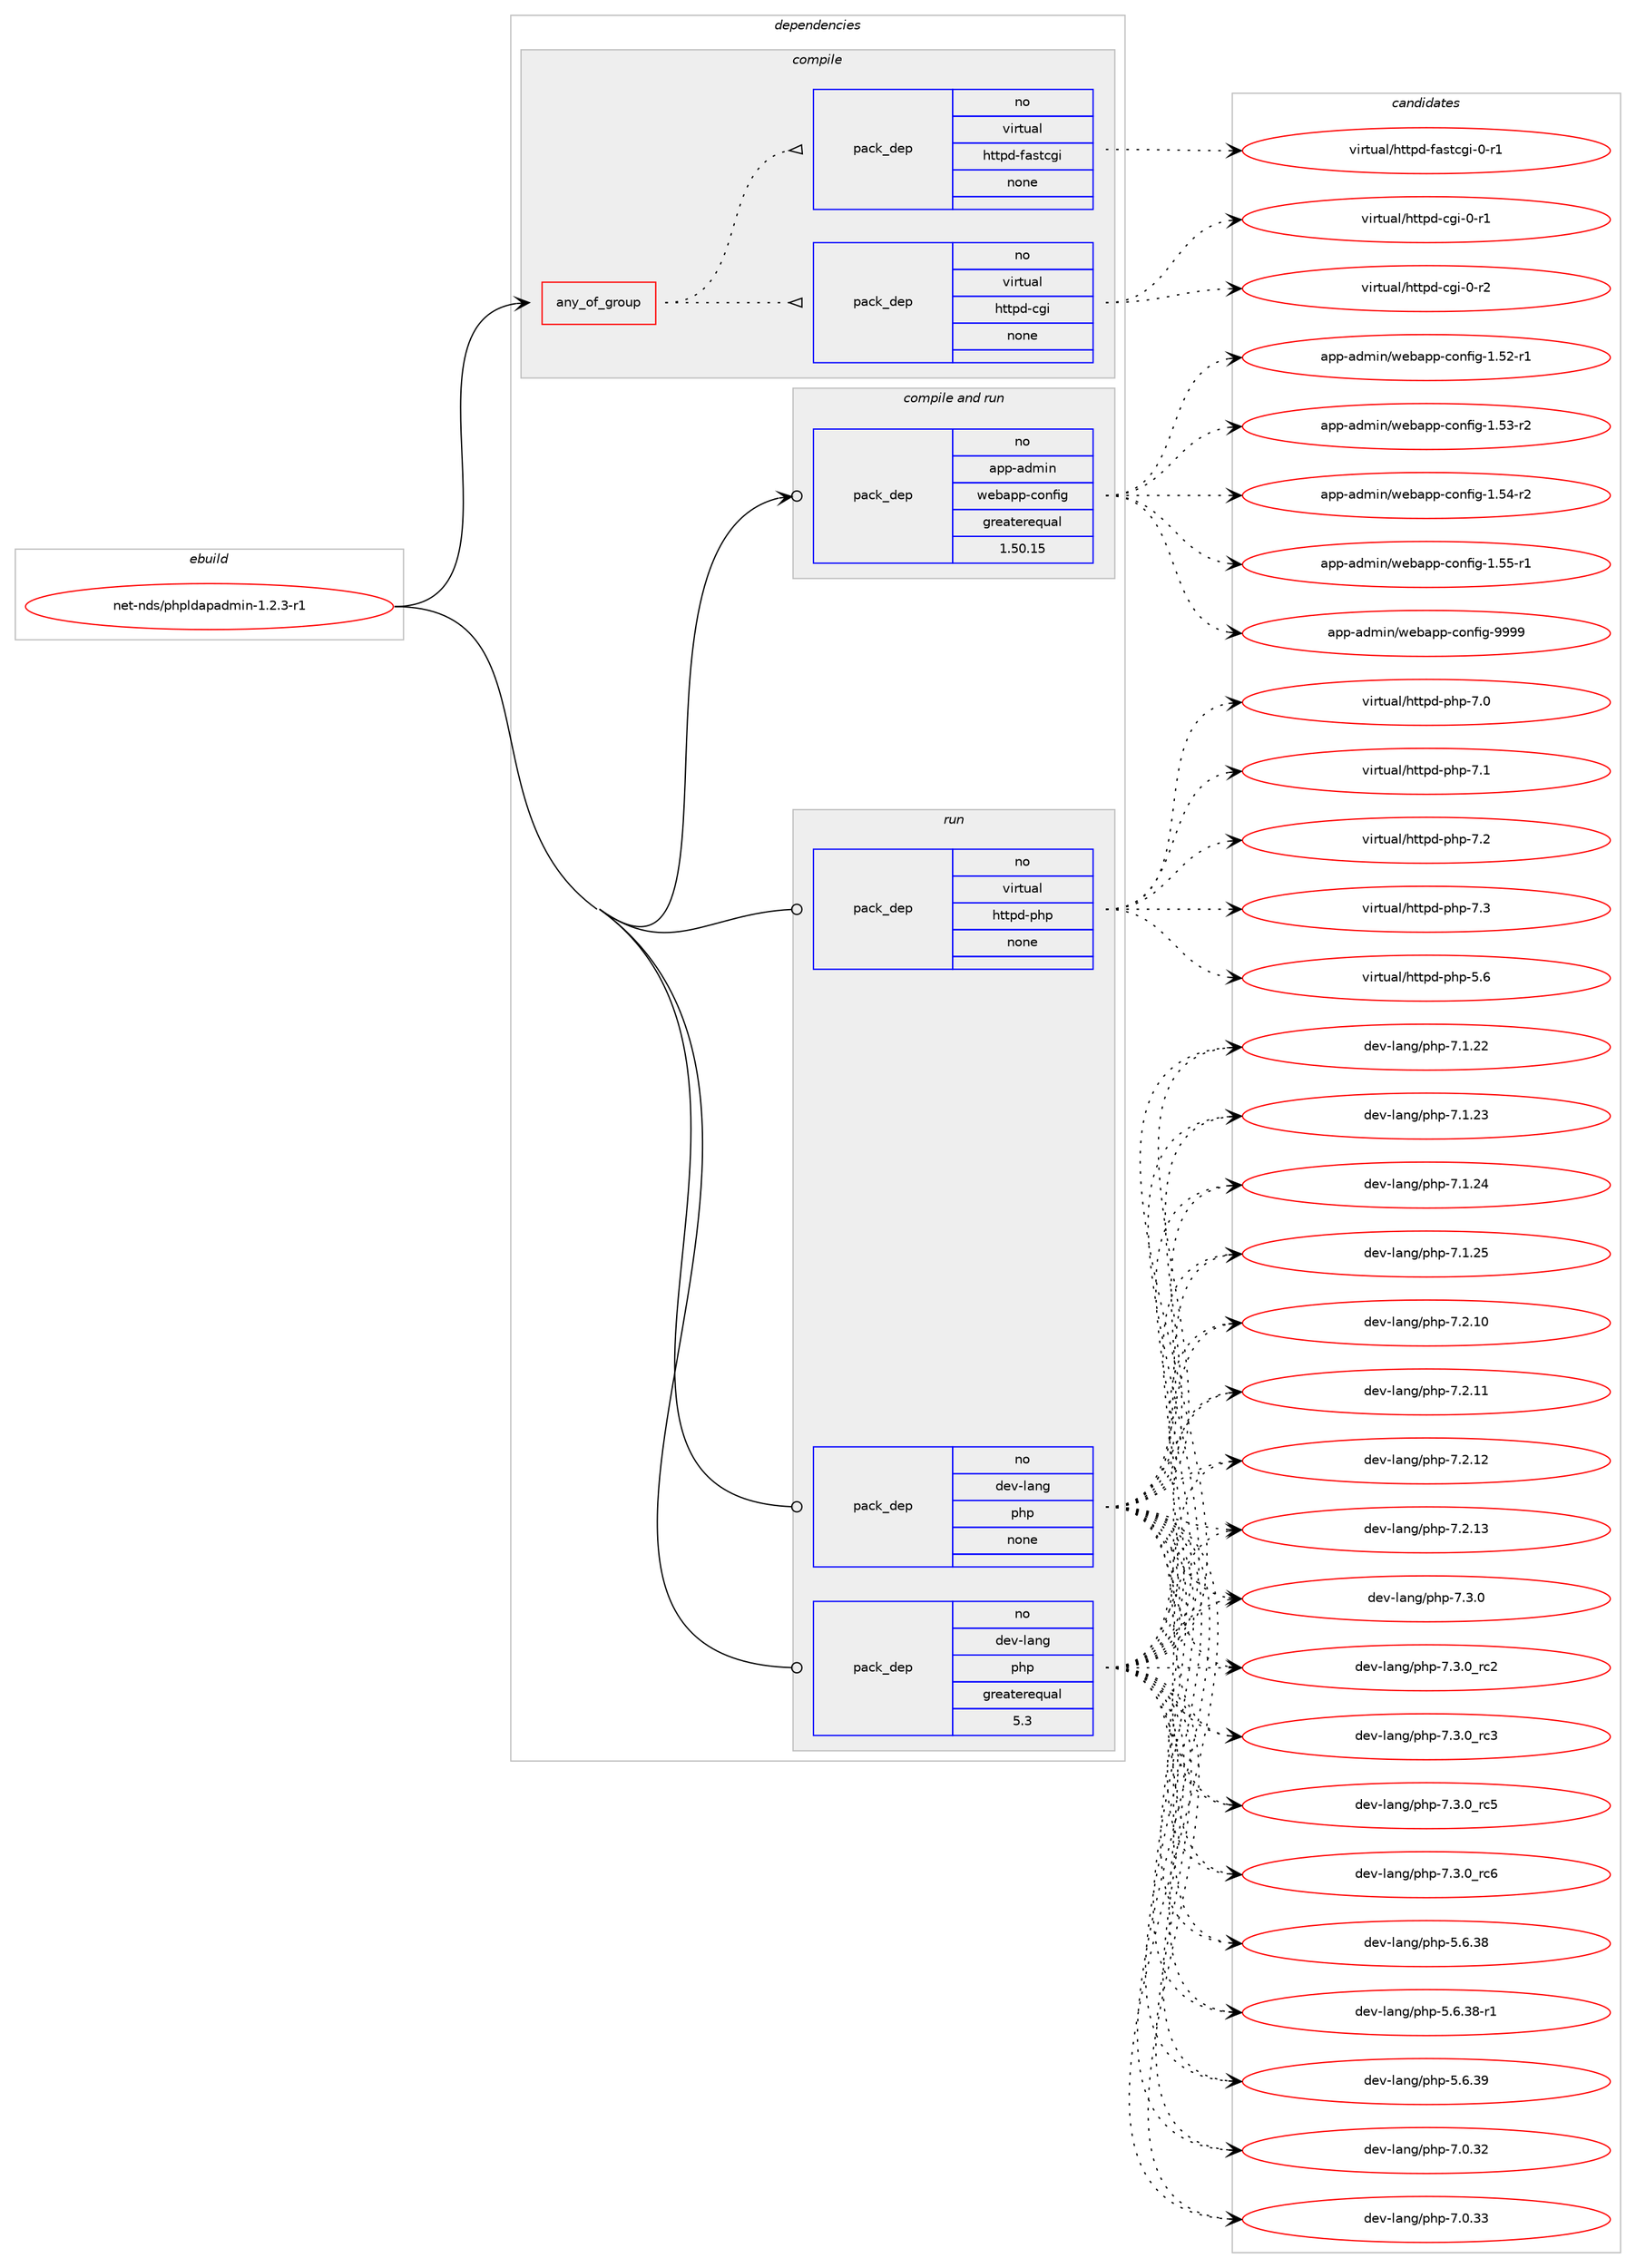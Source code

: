 digraph prolog {

# *************
# Graph options
# *************

newrank=true;
concentrate=true;
compound=true;
graph [rankdir=LR,fontname=Helvetica,fontsize=10,ranksep=1.5];#, ranksep=2.5, nodesep=0.2];
edge  [arrowhead=vee];
node  [fontname=Helvetica,fontsize=10];

# **********
# The ebuild
# **********

subgraph cluster_leftcol {
color=gray;
rank=same;
label=<<i>ebuild</i>>;
id [label="net-nds/phpldapadmin-1.2.3-r1", color=red, width=4, href="../net-nds/phpldapadmin-1.2.3-r1.svg"];
}

# ****************
# The dependencies
# ****************

subgraph cluster_midcol {
color=gray;
label=<<i>dependencies</i>>;
subgraph cluster_compile {
fillcolor="#eeeeee";
style=filled;
label=<<i>compile</i>>;
subgraph any130 {
dependency5281 [label=<<TABLE BORDER="0" CELLBORDER="1" CELLSPACING="0" CELLPADDING="4"><TR><TD CELLPADDING="10">any_of_group</TD></TR></TABLE>>, shape=none, color=red];subgraph pack4130 {
dependency5282 [label=<<TABLE BORDER="0" CELLBORDER="1" CELLSPACING="0" CELLPADDING="4" WIDTH="220"><TR><TD ROWSPAN="6" CELLPADDING="30">pack_dep</TD></TR><TR><TD WIDTH="110">no</TD></TR><TR><TD>virtual</TD></TR><TR><TD>httpd-cgi</TD></TR><TR><TD>none</TD></TR><TR><TD></TD></TR></TABLE>>, shape=none, color=blue];
}
dependency5281:e -> dependency5282:w [weight=20,style="dotted",arrowhead="oinv"];
subgraph pack4131 {
dependency5283 [label=<<TABLE BORDER="0" CELLBORDER="1" CELLSPACING="0" CELLPADDING="4" WIDTH="220"><TR><TD ROWSPAN="6" CELLPADDING="30">pack_dep</TD></TR><TR><TD WIDTH="110">no</TD></TR><TR><TD>virtual</TD></TR><TR><TD>httpd-fastcgi</TD></TR><TR><TD>none</TD></TR><TR><TD></TD></TR></TABLE>>, shape=none, color=blue];
}
dependency5281:e -> dependency5283:w [weight=20,style="dotted",arrowhead="oinv"];
}
id:e -> dependency5281:w [weight=20,style="solid",arrowhead="vee"];
}
subgraph cluster_compileandrun {
fillcolor="#eeeeee";
style=filled;
label=<<i>compile and run</i>>;
subgraph pack4132 {
dependency5284 [label=<<TABLE BORDER="0" CELLBORDER="1" CELLSPACING="0" CELLPADDING="4" WIDTH="220"><TR><TD ROWSPAN="6" CELLPADDING="30">pack_dep</TD></TR><TR><TD WIDTH="110">no</TD></TR><TR><TD>app-admin</TD></TR><TR><TD>webapp-config</TD></TR><TR><TD>greaterequal</TD></TR><TR><TD>1.50.15</TD></TR></TABLE>>, shape=none, color=blue];
}
id:e -> dependency5284:w [weight=20,style="solid",arrowhead="odotvee"];
}
subgraph cluster_run {
fillcolor="#eeeeee";
style=filled;
label=<<i>run</i>>;
subgraph pack4133 {
dependency5285 [label=<<TABLE BORDER="0" CELLBORDER="1" CELLSPACING="0" CELLPADDING="4" WIDTH="220"><TR><TD ROWSPAN="6" CELLPADDING="30">pack_dep</TD></TR><TR><TD WIDTH="110">no</TD></TR><TR><TD>dev-lang</TD></TR><TR><TD>php</TD></TR><TR><TD>greaterequal</TD></TR><TR><TD>5.3</TD></TR></TABLE>>, shape=none, color=blue];
}
id:e -> dependency5285:w [weight=20,style="solid",arrowhead="odot"];
subgraph pack4134 {
dependency5286 [label=<<TABLE BORDER="0" CELLBORDER="1" CELLSPACING="0" CELLPADDING="4" WIDTH="220"><TR><TD ROWSPAN="6" CELLPADDING="30">pack_dep</TD></TR><TR><TD WIDTH="110">no</TD></TR><TR><TD>dev-lang</TD></TR><TR><TD>php</TD></TR><TR><TD>none</TD></TR><TR><TD></TD></TR></TABLE>>, shape=none, color=blue];
}
id:e -> dependency5286:w [weight=20,style="solid",arrowhead="odot"];
subgraph pack4135 {
dependency5287 [label=<<TABLE BORDER="0" CELLBORDER="1" CELLSPACING="0" CELLPADDING="4" WIDTH="220"><TR><TD ROWSPAN="6" CELLPADDING="30">pack_dep</TD></TR><TR><TD WIDTH="110">no</TD></TR><TR><TD>virtual</TD></TR><TR><TD>httpd-php</TD></TR><TR><TD>none</TD></TR><TR><TD></TD></TR></TABLE>>, shape=none, color=blue];
}
id:e -> dependency5287:w [weight=20,style="solid",arrowhead="odot"];
}
}

# **************
# The candidates
# **************

subgraph cluster_choices {
rank=same;
color=gray;
label=<<i>candidates</i>>;

subgraph choice4130 {
color=black;
nodesep=1;
choice1181051141161179710847104116116112100459910310545484511449 [label="virtual/httpd-cgi-0-r1", color=red, width=4,href="../virtual/httpd-cgi-0-r1.svg"];
choice1181051141161179710847104116116112100459910310545484511450 [label="virtual/httpd-cgi-0-r2", color=red, width=4,href="../virtual/httpd-cgi-0-r2.svg"];
dependency5282:e -> choice1181051141161179710847104116116112100459910310545484511449:w [style=dotted,weight="100"];
dependency5282:e -> choice1181051141161179710847104116116112100459910310545484511450:w [style=dotted,weight="100"];
}
subgraph choice4131 {
color=black;
nodesep=1;
choice118105114116117971084710411611611210045102971151169910310545484511449 [label="virtual/httpd-fastcgi-0-r1", color=red, width=4,href="../virtual/httpd-fastcgi-0-r1.svg"];
dependency5283:e -> choice118105114116117971084710411611611210045102971151169910310545484511449:w [style=dotted,weight="100"];
}
subgraph choice4132 {
color=black;
nodesep=1;
choice971121124597100109105110471191019897112112459911111010210510345494653504511449 [label="app-admin/webapp-config-1.52-r1", color=red, width=4,href="../app-admin/webapp-config-1.52-r1.svg"];
choice971121124597100109105110471191019897112112459911111010210510345494653514511450 [label="app-admin/webapp-config-1.53-r2", color=red, width=4,href="../app-admin/webapp-config-1.53-r2.svg"];
choice971121124597100109105110471191019897112112459911111010210510345494653524511450 [label="app-admin/webapp-config-1.54-r2", color=red, width=4,href="../app-admin/webapp-config-1.54-r2.svg"];
choice971121124597100109105110471191019897112112459911111010210510345494653534511449 [label="app-admin/webapp-config-1.55-r1", color=red, width=4,href="../app-admin/webapp-config-1.55-r1.svg"];
choice97112112459710010910511047119101989711211245991111101021051034557575757 [label="app-admin/webapp-config-9999", color=red, width=4,href="../app-admin/webapp-config-9999.svg"];
dependency5284:e -> choice971121124597100109105110471191019897112112459911111010210510345494653504511449:w [style=dotted,weight="100"];
dependency5284:e -> choice971121124597100109105110471191019897112112459911111010210510345494653514511450:w [style=dotted,weight="100"];
dependency5284:e -> choice971121124597100109105110471191019897112112459911111010210510345494653524511450:w [style=dotted,weight="100"];
dependency5284:e -> choice971121124597100109105110471191019897112112459911111010210510345494653534511449:w [style=dotted,weight="100"];
dependency5284:e -> choice97112112459710010910511047119101989711211245991111101021051034557575757:w [style=dotted,weight="100"];
}
subgraph choice4133 {
color=black;
nodesep=1;
choice100101118451089711010347112104112455546514648951149950 [label="dev-lang/php-7.3.0_rc2", color=red, width=4,href="../dev-lang/php-7.3.0_rc2.svg"];
choice100101118451089711010347112104112455546514648951149951 [label="dev-lang/php-7.3.0_rc3", color=red, width=4,href="../dev-lang/php-7.3.0_rc3.svg"];
choice100101118451089711010347112104112455546514648951149953 [label="dev-lang/php-7.3.0_rc5", color=red, width=4,href="../dev-lang/php-7.3.0_rc5.svg"];
choice100101118451089711010347112104112455546514648951149954 [label="dev-lang/php-7.3.0_rc6", color=red, width=4,href="../dev-lang/php-7.3.0_rc6.svg"];
choice10010111845108971101034711210411245534654465156 [label="dev-lang/php-5.6.38", color=red, width=4,href="../dev-lang/php-5.6.38.svg"];
choice100101118451089711010347112104112455346544651564511449 [label="dev-lang/php-5.6.38-r1", color=red, width=4,href="../dev-lang/php-5.6.38-r1.svg"];
choice10010111845108971101034711210411245534654465157 [label="dev-lang/php-5.6.39", color=red, width=4,href="../dev-lang/php-5.6.39.svg"];
choice10010111845108971101034711210411245554648465150 [label="dev-lang/php-7.0.32", color=red, width=4,href="../dev-lang/php-7.0.32.svg"];
choice10010111845108971101034711210411245554648465151 [label="dev-lang/php-7.0.33", color=red, width=4,href="../dev-lang/php-7.0.33.svg"];
choice10010111845108971101034711210411245554649465050 [label="dev-lang/php-7.1.22", color=red, width=4,href="../dev-lang/php-7.1.22.svg"];
choice10010111845108971101034711210411245554649465051 [label="dev-lang/php-7.1.23", color=red, width=4,href="../dev-lang/php-7.1.23.svg"];
choice10010111845108971101034711210411245554649465052 [label="dev-lang/php-7.1.24", color=red, width=4,href="../dev-lang/php-7.1.24.svg"];
choice10010111845108971101034711210411245554649465053 [label="dev-lang/php-7.1.25", color=red, width=4,href="../dev-lang/php-7.1.25.svg"];
choice10010111845108971101034711210411245554650464948 [label="dev-lang/php-7.2.10", color=red, width=4,href="../dev-lang/php-7.2.10.svg"];
choice10010111845108971101034711210411245554650464949 [label="dev-lang/php-7.2.11", color=red, width=4,href="../dev-lang/php-7.2.11.svg"];
choice10010111845108971101034711210411245554650464950 [label="dev-lang/php-7.2.12", color=red, width=4,href="../dev-lang/php-7.2.12.svg"];
choice10010111845108971101034711210411245554650464951 [label="dev-lang/php-7.2.13", color=red, width=4,href="../dev-lang/php-7.2.13.svg"];
choice100101118451089711010347112104112455546514648 [label="dev-lang/php-7.3.0", color=red, width=4,href="../dev-lang/php-7.3.0.svg"];
dependency5285:e -> choice100101118451089711010347112104112455546514648951149950:w [style=dotted,weight="100"];
dependency5285:e -> choice100101118451089711010347112104112455546514648951149951:w [style=dotted,weight="100"];
dependency5285:e -> choice100101118451089711010347112104112455546514648951149953:w [style=dotted,weight="100"];
dependency5285:e -> choice100101118451089711010347112104112455546514648951149954:w [style=dotted,weight="100"];
dependency5285:e -> choice10010111845108971101034711210411245534654465156:w [style=dotted,weight="100"];
dependency5285:e -> choice100101118451089711010347112104112455346544651564511449:w [style=dotted,weight="100"];
dependency5285:e -> choice10010111845108971101034711210411245534654465157:w [style=dotted,weight="100"];
dependency5285:e -> choice10010111845108971101034711210411245554648465150:w [style=dotted,weight="100"];
dependency5285:e -> choice10010111845108971101034711210411245554648465151:w [style=dotted,weight="100"];
dependency5285:e -> choice10010111845108971101034711210411245554649465050:w [style=dotted,weight="100"];
dependency5285:e -> choice10010111845108971101034711210411245554649465051:w [style=dotted,weight="100"];
dependency5285:e -> choice10010111845108971101034711210411245554649465052:w [style=dotted,weight="100"];
dependency5285:e -> choice10010111845108971101034711210411245554649465053:w [style=dotted,weight="100"];
dependency5285:e -> choice10010111845108971101034711210411245554650464948:w [style=dotted,weight="100"];
dependency5285:e -> choice10010111845108971101034711210411245554650464949:w [style=dotted,weight="100"];
dependency5285:e -> choice10010111845108971101034711210411245554650464950:w [style=dotted,weight="100"];
dependency5285:e -> choice10010111845108971101034711210411245554650464951:w [style=dotted,weight="100"];
dependency5285:e -> choice100101118451089711010347112104112455546514648:w [style=dotted,weight="100"];
}
subgraph choice4134 {
color=black;
nodesep=1;
choice100101118451089711010347112104112455546514648951149950 [label="dev-lang/php-7.3.0_rc2", color=red, width=4,href="../dev-lang/php-7.3.0_rc2.svg"];
choice100101118451089711010347112104112455546514648951149951 [label="dev-lang/php-7.3.0_rc3", color=red, width=4,href="../dev-lang/php-7.3.0_rc3.svg"];
choice100101118451089711010347112104112455546514648951149953 [label="dev-lang/php-7.3.0_rc5", color=red, width=4,href="../dev-lang/php-7.3.0_rc5.svg"];
choice100101118451089711010347112104112455546514648951149954 [label="dev-lang/php-7.3.0_rc6", color=red, width=4,href="../dev-lang/php-7.3.0_rc6.svg"];
choice10010111845108971101034711210411245534654465156 [label="dev-lang/php-5.6.38", color=red, width=4,href="../dev-lang/php-5.6.38.svg"];
choice100101118451089711010347112104112455346544651564511449 [label="dev-lang/php-5.6.38-r1", color=red, width=4,href="../dev-lang/php-5.6.38-r1.svg"];
choice10010111845108971101034711210411245534654465157 [label="dev-lang/php-5.6.39", color=red, width=4,href="../dev-lang/php-5.6.39.svg"];
choice10010111845108971101034711210411245554648465150 [label="dev-lang/php-7.0.32", color=red, width=4,href="../dev-lang/php-7.0.32.svg"];
choice10010111845108971101034711210411245554648465151 [label="dev-lang/php-7.0.33", color=red, width=4,href="../dev-lang/php-7.0.33.svg"];
choice10010111845108971101034711210411245554649465050 [label="dev-lang/php-7.1.22", color=red, width=4,href="../dev-lang/php-7.1.22.svg"];
choice10010111845108971101034711210411245554649465051 [label="dev-lang/php-7.1.23", color=red, width=4,href="../dev-lang/php-7.1.23.svg"];
choice10010111845108971101034711210411245554649465052 [label="dev-lang/php-7.1.24", color=red, width=4,href="../dev-lang/php-7.1.24.svg"];
choice10010111845108971101034711210411245554649465053 [label="dev-lang/php-7.1.25", color=red, width=4,href="../dev-lang/php-7.1.25.svg"];
choice10010111845108971101034711210411245554650464948 [label="dev-lang/php-7.2.10", color=red, width=4,href="../dev-lang/php-7.2.10.svg"];
choice10010111845108971101034711210411245554650464949 [label="dev-lang/php-7.2.11", color=red, width=4,href="../dev-lang/php-7.2.11.svg"];
choice10010111845108971101034711210411245554650464950 [label="dev-lang/php-7.2.12", color=red, width=4,href="../dev-lang/php-7.2.12.svg"];
choice10010111845108971101034711210411245554650464951 [label="dev-lang/php-7.2.13", color=red, width=4,href="../dev-lang/php-7.2.13.svg"];
choice100101118451089711010347112104112455546514648 [label="dev-lang/php-7.3.0", color=red, width=4,href="../dev-lang/php-7.3.0.svg"];
dependency5286:e -> choice100101118451089711010347112104112455546514648951149950:w [style=dotted,weight="100"];
dependency5286:e -> choice100101118451089711010347112104112455546514648951149951:w [style=dotted,weight="100"];
dependency5286:e -> choice100101118451089711010347112104112455546514648951149953:w [style=dotted,weight="100"];
dependency5286:e -> choice100101118451089711010347112104112455546514648951149954:w [style=dotted,weight="100"];
dependency5286:e -> choice10010111845108971101034711210411245534654465156:w [style=dotted,weight="100"];
dependency5286:e -> choice100101118451089711010347112104112455346544651564511449:w [style=dotted,weight="100"];
dependency5286:e -> choice10010111845108971101034711210411245534654465157:w [style=dotted,weight="100"];
dependency5286:e -> choice10010111845108971101034711210411245554648465150:w [style=dotted,weight="100"];
dependency5286:e -> choice10010111845108971101034711210411245554648465151:w [style=dotted,weight="100"];
dependency5286:e -> choice10010111845108971101034711210411245554649465050:w [style=dotted,weight="100"];
dependency5286:e -> choice10010111845108971101034711210411245554649465051:w [style=dotted,weight="100"];
dependency5286:e -> choice10010111845108971101034711210411245554649465052:w [style=dotted,weight="100"];
dependency5286:e -> choice10010111845108971101034711210411245554649465053:w [style=dotted,weight="100"];
dependency5286:e -> choice10010111845108971101034711210411245554650464948:w [style=dotted,weight="100"];
dependency5286:e -> choice10010111845108971101034711210411245554650464949:w [style=dotted,weight="100"];
dependency5286:e -> choice10010111845108971101034711210411245554650464950:w [style=dotted,weight="100"];
dependency5286:e -> choice10010111845108971101034711210411245554650464951:w [style=dotted,weight="100"];
dependency5286:e -> choice100101118451089711010347112104112455546514648:w [style=dotted,weight="100"];
}
subgraph choice4135 {
color=black;
nodesep=1;
choice11810511411611797108471041161161121004511210411245534654 [label="virtual/httpd-php-5.6", color=red, width=4,href="../virtual/httpd-php-5.6.svg"];
choice11810511411611797108471041161161121004511210411245554648 [label="virtual/httpd-php-7.0", color=red, width=4,href="../virtual/httpd-php-7.0.svg"];
choice11810511411611797108471041161161121004511210411245554649 [label="virtual/httpd-php-7.1", color=red, width=4,href="../virtual/httpd-php-7.1.svg"];
choice11810511411611797108471041161161121004511210411245554650 [label="virtual/httpd-php-7.2", color=red, width=4,href="../virtual/httpd-php-7.2.svg"];
choice11810511411611797108471041161161121004511210411245554651 [label="virtual/httpd-php-7.3", color=red, width=4,href="../virtual/httpd-php-7.3.svg"];
dependency5287:e -> choice11810511411611797108471041161161121004511210411245534654:w [style=dotted,weight="100"];
dependency5287:e -> choice11810511411611797108471041161161121004511210411245554648:w [style=dotted,weight="100"];
dependency5287:e -> choice11810511411611797108471041161161121004511210411245554649:w [style=dotted,weight="100"];
dependency5287:e -> choice11810511411611797108471041161161121004511210411245554650:w [style=dotted,weight="100"];
dependency5287:e -> choice11810511411611797108471041161161121004511210411245554651:w [style=dotted,weight="100"];
}
}

}
